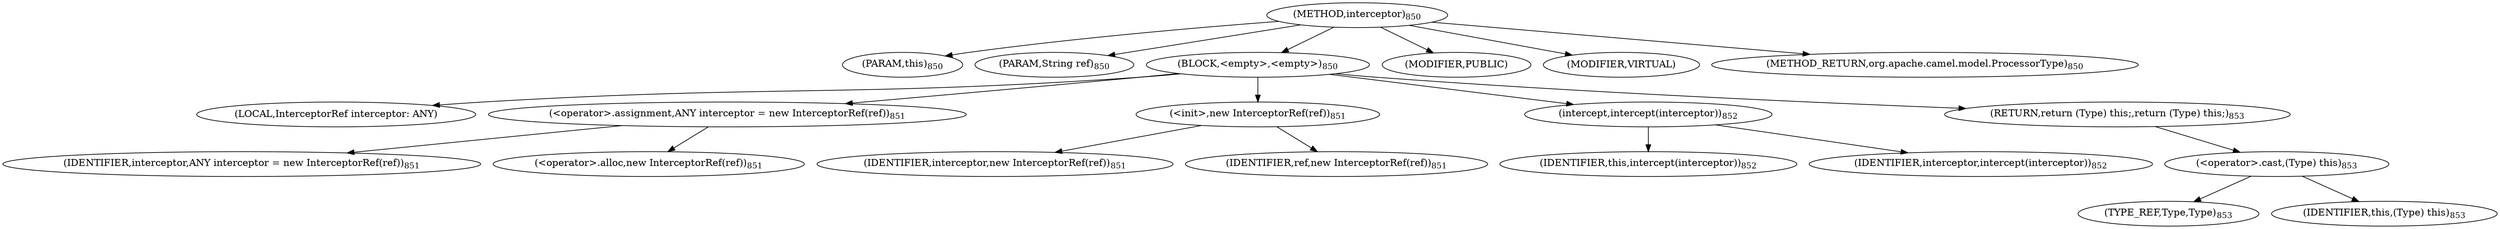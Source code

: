 digraph "interceptor" {  
"1580" [label = <(METHOD,interceptor)<SUB>850</SUB>> ]
"212" [label = <(PARAM,this)<SUB>850</SUB>> ]
"1581" [label = <(PARAM,String ref)<SUB>850</SUB>> ]
"1582" [label = <(BLOCK,&lt;empty&gt;,&lt;empty&gt;)<SUB>850</SUB>> ]
"210" [label = <(LOCAL,InterceptorRef interceptor: ANY)> ]
"1583" [label = <(&lt;operator&gt;.assignment,ANY interceptor = new InterceptorRef(ref))<SUB>851</SUB>> ]
"1584" [label = <(IDENTIFIER,interceptor,ANY interceptor = new InterceptorRef(ref))<SUB>851</SUB>> ]
"1585" [label = <(&lt;operator&gt;.alloc,new InterceptorRef(ref))<SUB>851</SUB>> ]
"1586" [label = <(&lt;init&gt;,new InterceptorRef(ref))<SUB>851</SUB>> ]
"209" [label = <(IDENTIFIER,interceptor,new InterceptorRef(ref))<SUB>851</SUB>> ]
"1587" [label = <(IDENTIFIER,ref,new InterceptorRef(ref))<SUB>851</SUB>> ]
"1588" [label = <(intercept,intercept(interceptor))<SUB>852</SUB>> ]
"211" [label = <(IDENTIFIER,this,intercept(interceptor))<SUB>852</SUB>> ]
"1589" [label = <(IDENTIFIER,interceptor,intercept(interceptor))<SUB>852</SUB>> ]
"1590" [label = <(RETURN,return (Type) this;,return (Type) this;)<SUB>853</SUB>> ]
"1591" [label = <(&lt;operator&gt;.cast,(Type) this)<SUB>853</SUB>> ]
"1592" [label = <(TYPE_REF,Type,Type)<SUB>853</SUB>> ]
"213" [label = <(IDENTIFIER,this,(Type) this)<SUB>853</SUB>> ]
"1593" [label = <(MODIFIER,PUBLIC)> ]
"1594" [label = <(MODIFIER,VIRTUAL)> ]
"1595" [label = <(METHOD_RETURN,org.apache.camel.model.ProcessorType)<SUB>850</SUB>> ]
  "1580" -> "212" 
  "1580" -> "1581" 
  "1580" -> "1582" 
  "1580" -> "1593" 
  "1580" -> "1594" 
  "1580" -> "1595" 
  "1582" -> "210" 
  "1582" -> "1583" 
  "1582" -> "1586" 
  "1582" -> "1588" 
  "1582" -> "1590" 
  "1583" -> "1584" 
  "1583" -> "1585" 
  "1586" -> "209" 
  "1586" -> "1587" 
  "1588" -> "211" 
  "1588" -> "1589" 
  "1590" -> "1591" 
  "1591" -> "1592" 
  "1591" -> "213" 
}

